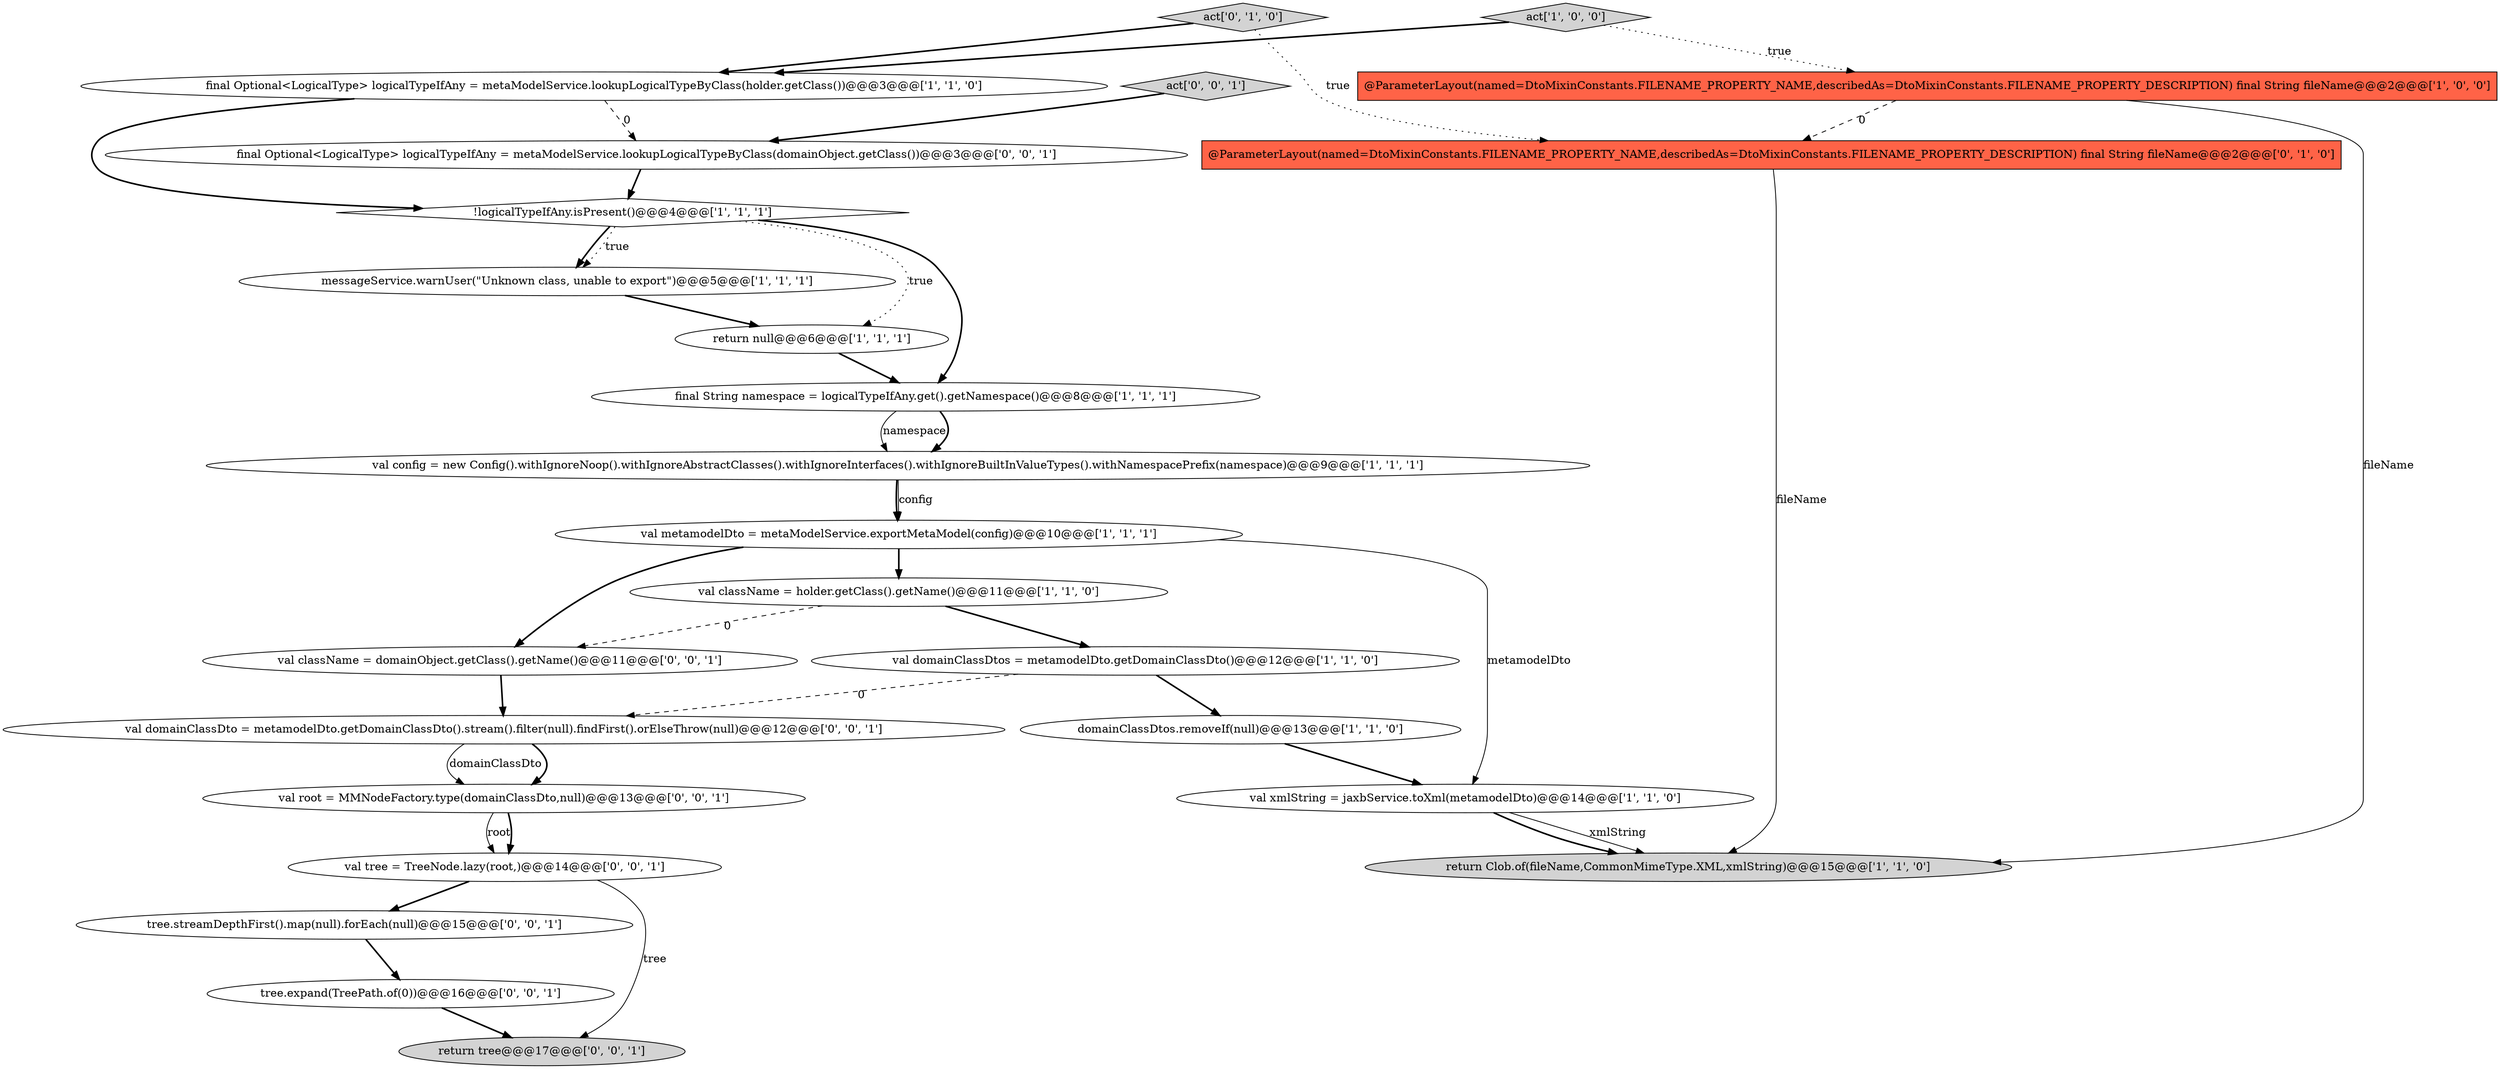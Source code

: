 digraph {
2 [style = filled, label = "final Optional<LogicalType> logicalTypeIfAny = metaModelService.lookupLogicalTypeByClass(holder.getClass())@@@3@@@['1', '1', '0']", fillcolor = white, shape = ellipse image = "AAA0AAABBB1BBB"];
5 [style = filled, label = "act['1', '0', '0']", fillcolor = lightgray, shape = diamond image = "AAA0AAABBB1BBB"];
11 [style = filled, label = "!logicalTypeIfAny.isPresent()@@@4@@@['1', '1', '1']", fillcolor = white, shape = diamond image = "AAA0AAABBB1BBB"];
4 [style = filled, label = "messageService.warnUser(\"Unknown class, unable to export\")@@@5@@@['1', '1', '1']", fillcolor = white, shape = ellipse image = "AAA0AAABBB1BBB"];
12 [style = filled, label = "val className = holder.getClass().getName()@@@11@@@['1', '1', '0']", fillcolor = white, shape = ellipse image = "AAA0AAABBB1BBB"];
0 [style = filled, label = "@ParameterLayout(named=DtoMixinConstants.FILENAME_PROPERTY_NAME,describedAs=DtoMixinConstants.FILENAME_PROPERTY_DESCRIPTION) final String fileName@@@2@@@['1', '0', '0']", fillcolor = tomato, shape = box image = "AAA1AAABBB1BBB"];
13 [style = filled, label = "return Clob.of(fileName,CommonMimeType.XML,xmlString)@@@15@@@['1', '1', '0']", fillcolor = lightgray, shape = ellipse image = "AAA0AAABBB1BBB"];
16 [style = filled, label = "val className = domainObject.getClass().getName()@@@11@@@['0', '0', '1']", fillcolor = white, shape = ellipse image = "AAA0AAABBB3BBB"];
1 [style = filled, label = "val metamodelDto = metaModelService.exportMetaModel(config)@@@10@@@['1', '1', '1']", fillcolor = white, shape = ellipse image = "AAA0AAABBB1BBB"];
15 [style = filled, label = "act['0', '1', '0']", fillcolor = lightgray, shape = diamond image = "AAA0AAABBB2BBB"];
3 [style = filled, label = "val xmlString = jaxbService.toXml(metamodelDto)@@@14@@@['1', '1', '0']", fillcolor = white, shape = ellipse image = "AAA0AAABBB1BBB"];
6 [style = filled, label = "final String namespace = logicalTypeIfAny.get().getNamespace()@@@8@@@['1', '1', '1']", fillcolor = white, shape = ellipse image = "AAA0AAABBB1BBB"];
9 [style = filled, label = "return null@@@6@@@['1', '1', '1']", fillcolor = white, shape = ellipse image = "AAA0AAABBB1BBB"];
10 [style = filled, label = "val domainClassDtos = metamodelDto.getDomainClassDto()@@@12@@@['1', '1', '0']", fillcolor = white, shape = ellipse image = "AAA0AAABBB1BBB"];
20 [style = filled, label = "tree.streamDepthFirst().map(null).forEach(null)@@@15@@@['0', '0', '1']", fillcolor = white, shape = ellipse image = "AAA0AAABBB3BBB"];
8 [style = filled, label = "domainClassDtos.removeIf(null)@@@13@@@['1', '1', '0']", fillcolor = white, shape = ellipse image = "AAA0AAABBB1BBB"];
24 [style = filled, label = "act['0', '0', '1']", fillcolor = lightgray, shape = diamond image = "AAA0AAABBB3BBB"];
18 [style = filled, label = "val domainClassDto = metamodelDto.getDomainClassDto().stream().filter(null).findFirst().orElseThrow(null)@@@12@@@['0', '0', '1']", fillcolor = white, shape = ellipse image = "AAA0AAABBB3BBB"];
14 [style = filled, label = "@ParameterLayout(named=DtoMixinConstants.FILENAME_PROPERTY_NAME,describedAs=DtoMixinConstants.FILENAME_PROPERTY_DESCRIPTION) final String fileName@@@2@@@['0', '1', '0']", fillcolor = tomato, shape = box image = "AAA1AAABBB2BBB"];
17 [style = filled, label = "final Optional<LogicalType> logicalTypeIfAny = metaModelService.lookupLogicalTypeByClass(domainObject.getClass())@@@3@@@['0', '0', '1']", fillcolor = white, shape = ellipse image = "AAA0AAABBB3BBB"];
23 [style = filled, label = "val root = MMNodeFactory.type(domainClassDto,null)@@@13@@@['0', '0', '1']", fillcolor = white, shape = ellipse image = "AAA0AAABBB3BBB"];
7 [style = filled, label = "val config = new Config().withIgnoreNoop().withIgnoreAbstractClasses().withIgnoreInterfaces().withIgnoreBuiltInValueTypes().withNamespacePrefix(namespace)@@@9@@@['1', '1', '1']", fillcolor = white, shape = ellipse image = "AAA0AAABBB1BBB"];
22 [style = filled, label = "tree.expand(TreePath.of(0))@@@16@@@['0', '0', '1']", fillcolor = white, shape = ellipse image = "AAA0AAABBB3BBB"];
21 [style = filled, label = "val tree = TreeNode.lazy(root,)@@@14@@@['0', '0', '1']", fillcolor = white, shape = ellipse image = "AAA0AAABBB3BBB"];
19 [style = filled, label = "return tree@@@17@@@['0', '0', '1']", fillcolor = lightgray, shape = ellipse image = "AAA0AAABBB3BBB"];
4->9 [style = bold, label=""];
15->2 [style = bold, label=""];
16->18 [style = bold, label=""];
7->1 [style = bold, label=""];
1->3 [style = solid, label="metamodelDto"];
18->23 [style = bold, label=""];
22->19 [style = bold, label=""];
12->16 [style = dashed, label="0"];
0->13 [style = solid, label="fileName"];
3->13 [style = solid, label="xmlString"];
11->6 [style = bold, label=""];
11->4 [style = bold, label=""];
23->21 [style = solid, label="root"];
8->3 [style = bold, label=""];
14->13 [style = solid, label="fileName"];
11->9 [style = dotted, label="true"];
7->1 [style = solid, label="config"];
5->0 [style = dotted, label="true"];
11->4 [style = dotted, label="true"];
15->14 [style = dotted, label="true"];
2->17 [style = dashed, label="0"];
6->7 [style = solid, label="namespace"];
9->6 [style = bold, label=""];
20->22 [style = bold, label=""];
0->14 [style = dashed, label="0"];
5->2 [style = bold, label=""];
12->10 [style = bold, label=""];
21->20 [style = bold, label=""];
10->8 [style = bold, label=""];
23->21 [style = bold, label=""];
1->16 [style = bold, label=""];
21->19 [style = solid, label="tree"];
18->23 [style = solid, label="domainClassDto"];
24->17 [style = bold, label=""];
1->12 [style = bold, label=""];
3->13 [style = bold, label=""];
6->7 [style = bold, label=""];
2->11 [style = bold, label=""];
10->18 [style = dashed, label="0"];
17->11 [style = bold, label=""];
}
